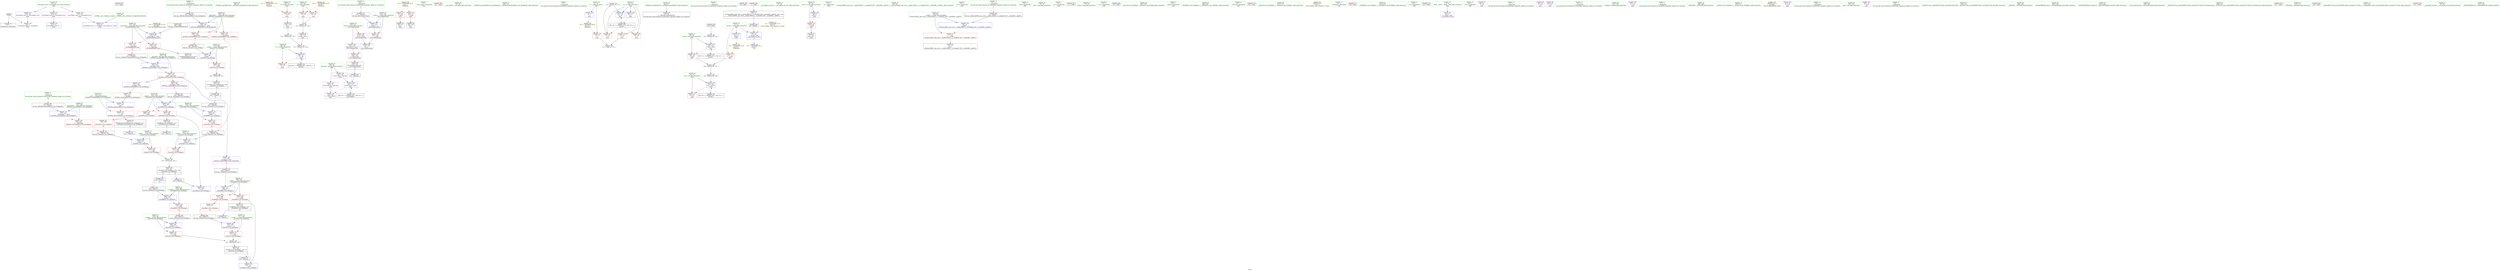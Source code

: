 digraph "SVFG" {
	label="SVFG";

	Node0x5612186f88a0 [shape=record,color=grey,label="{NodeID: 0\nNullPtr}"];
	Node0x5612186f88a0 -> Node0x5612187053c0[style=solid];
	Node0x5612186f88a0 -> Node0x56121870a420[style=solid];
	Node0x56121872d2c0 [shape=record,color=black,label="{NodeID: 360\n151 = PHI()\n}"];
	Node0x561218702c80 [shape=record,color=purple,label="{NodeID: 111\n264\<--256\n_M_flags2\<--this1\n_ZNSt8ios_base4setfESt13_Ios_FmtflagsS0_\n|{<s0>21}}"];
	Node0x561218702c80:s0 -> Node0x56121870c630[style=solid,color=red];
	Node0x561218701550 [shape=record,color=green,label="{NodeID: 28\n39\<--40\n_ZNSt8ios_base4InitC1Ev\<--_ZNSt8ios_base4InitC1Ev_field_insensitive\n}"];
	Node0x56121870c630 [shape=record,color=black,label="{NodeID: 388\n280 = PHI(264, )\n0th arg _ZStaNRSt13_Ios_FmtflagsS_ }"];
	Node0x56121870c630 -> Node0x56121870b220[style=solid];
	Node0x56121871e6c0 [shape=record,color=yellow,style=double,label="{NodeID: 305\n17V_1 = ENCHI(MR_17V_0)\npts\{87 \}\nFun[main]}"];
	Node0x56121871e6c0 -> Node0x561218708960[style=dashed];
	Node0x561218709590 [shape=record,color=red,label="{NodeID: 139\n288\<--282\n\<--__a.addr\n_ZStaNRSt13_Ios_FmtflagsS_\n}"];
	Node0x561218709590 -> Node0x561218709800[style=solid];
	Node0x561218703fc0 [shape=record,color=green,label="{NodeID: 56\n207\<--208\n__base.addr\<--__base.addr_field_insensitive\n_ZSt5fixedRSt8ios_base\n}"];
	Node0x561218703fc0 -> Node0x561218708d70[style=solid];
	Node0x561218703fc0 -> Node0x561218708e40[style=solid];
	Node0x561218703fc0 -> Node0x56121870ac70[style=solid];
	Node0x56121870ad40 [shape=record,color=blue,label="{NodeID: 167\n222\<--219\n__n.addr\<--__n\n_ZSt12setprecisioni\n}"];
	Node0x56121870ad40 -> Node0x561218708f10[style=dashed];
	Node0x561218705830 [shape=record,color=black,label="{NodeID: 84\n106\<--103\ncall1\<--\nmain\n}"];
	Node0x5612186ff2b0 [shape=record,color=green,label="{NodeID: 1\n7\<--1\n__dso_handle\<--dummyObj\nGlob }"];
	Node0x56121872d390 [shape=record,color=black,label="{NodeID: 361\n152 = PHI()\n}"];
	Node0x561218702d50 [shape=record,color=purple,label="{NodeID: 112\n273\<--256\n_M_flags5\<--this1\n_ZNSt8ios_base4setfESt13_Ios_FmtflagsS0_\n|{<s0>23}}"];
	Node0x561218702d50:s0 -> Node0x56121872e810[style=solid,color=red];
	Node0x561218701650 [shape=record,color=green,label="{NodeID: 29\n45\<--46\n__cxa_atexit\<--__cxa_atexit_field_insensitive\n}"];
	Node0x56121870c770 [shape=record,color=black,label="{NodeID: 389\n281 = PHI(261, )\n1st arg _ZStaNRSt13_Ios_FmtflagsS_ }"];
	Node0x56121870c770 -> Node0x56121870b2f0[style=solid];
	Node0x561218709660 [shape=record,color=red,label="{NodeID: 140\n292\<--282\n\<--__a.addr\n_ZStaNRSt13_Ios_FmtflagsS_\n}"];
	Node0x561218709660 -> Node0x561218705de0[style=solid];
	Node0x561218709660 -> Node0x56121870b3c0[style=solid];
	Node0x561218704090 [shape=record,color=green,label="{NodeID: 57\n214\<--215\n_ZNSt8ios_base4setfESt13_Ios_FmtflagsS0_\<--_ZNSt8ios_base4setfESt13_Ios_FmtflagsS0__field_insensitive\n}"];
	Node0x56121870ae10 [shape=record,color=blue,label="{NodeID: 168\n225\<--226\n_M_n\<--\n_ZSt12setprecisioni\n}"];
	Node0x56121870ae10 -> Node0x561218708fe0[style=dashed];
	Node0x561218705900 [shape=record,color=black,label="{NodeID: 85\n120\<--119\nconv\<--\nmain\n}"];
	Node0x561218705900 -> Node0x561218707220[style=solid];
	Node0x5612186ff5f0 [shape=record,color=green,label="{NodeID: 2\n9\<--1\n\<--dummyObj\nCan only get source location for instruction, argument, global var or function.}"];
	Node0x56121872d4c0 [shape=record,color=black,label="{NodeID: 362\n157 = PHI(218, )\n}"];
	Node0x56121872d4c0 -> Node0x56121870aad0[style=solid];
	Node0x561218711a40 [shape=record,color=grey,label="{NodeID: 279\n179 = Binary(178, 111, )\n}"];
	Node0x561218711a40 -> Node0x56121870aba0[style=solid];
	Node0x561218702e20 [shape=record,color=red,label="{NodeID: 113\n114\<--8\n\<--t\nmain\n}"];
	Node0x561218702e20 -> Node0x561218707ca0[style=solid];
	Node0x561218701750 [shape=record,color=green,label="{NodeID: 30\n44\<--50\n_ZNSt8ios_base4InitD1Ev\<--_ZNSt8ios_base4InitD1Ev_field_insensitive\n}"];
	Node0x561218701750 -> Node0x5612187054c0[style=solid];
	Node0x56121870c8b0 [shape=record,color=black,label="{NodeID: 390\n206 = PHI()\n0th arg _ZSt5fixedRSt8ios_base }"];
	Node0x56121870c8b0 -> Node0x56121870ac70[style=solid];
	Node0x561218709730 [shape=record,color=red,label="{NodeID: 141\n290\<--284\n\<--__b.addr\n_ZStaNRSt13_Ios_FmtflagsS_\n|{<s0>24}}"];
	Node0x561218709730:s0 -> Node0x56121872eca0[style=solid,color=red];
	Node0x561218704190 [shape=record,color=green,label="{NodeID: 58\n220\<--221\nretval\<--retval_field_insensitive\n_ZSt12setprecisioni\n}"];
	Node0x561218704190 -> Node0x561218702a10[style=solid];
	Node0x561218704190 -> Node0x561218702ae0[style=solid];
	Node0x56121870aee0 [shape=record,color=blue,label="{NodeID: 169\n245\<--242\nthis.addr\<--this\n_ZNSt8ios_base4setfESt13_Ios_FmtflagsS0_\n}"];
	Node0x56121870aee0 -> Node0x5612187090b0[style=dashed];
	Node0x5612187059d0 [shape=record,color=black,label="{NodeID: 86\n126\<--125\nconv6\<--mul5\nmain\n}"];
	Node0x5612187059d0 -> Node0x561218711d40[style=solid];
	Node0x5612186ff6b0 [shape=record,color=green,label="{NodeID: 3\n12\<--1\n\<--dummyObj\nCan only get source location for instruction, argument, global var or function.}"];
	Node0x56121872d650 [shape=record,color=black,label="{NodeID: 363\n42 = PHI()\n}"];
	Node0x561218711bc0 [shape=record,color=grey,label="{NodeID: 280\n332 = Binary(330, 331, )\n}"];
	Node0x561218711bc0 -> Node0x561218706050[style=solid];
	Node0x561218702ef0 [shape=record,color=red,label="{NodeID: 114\n137\<--11\n\<--_ZL2pi\nmain\n}"];
	Node0x561218702ef0 -> Node0x561218707520[style=solid];
	Node0x561218701850 [shape=record,color=green,label="{NodeID: 31\n57\<--58\n__cxx_global_var_init.1\<--__cxx_global_var_init.1_field_insensitive\n}"];
	Node0x56121870c980 [shape=record,color=black,label="{NodeID: 391\n242 = PHI(210, )\n0th arg _ZNSt8ios_base4setfESt13_Ios_FmtflagsS0_ }"];
	Node0x56121870c980 -> Node0x56121870aee0[style=solid];
	Node0x561218709800 [shape=record,color=red,label="{NodeID: 142\n289\<--288\n\<--\n_ZStaNRSt13_Ios_FmtflagsS_\n|{<s0>24}}"];
	Node0x561218709800:s0 -> Node0x56121872ea90[style=solid,color=red];
	Node0x561218704260 [shape=record,color=green,label="{NodeID: 59\n222\<--223\n__n.addr\<--__n.addr_field_insensitive\n_ZSt12setprecisioni\n}"];
	Node0x561218704260 -> Node0x561218708f10[style=solid];
	Node0x561218704260 -> Node0x56121870ad40[style=solid];
	Node0x56121870afb0 [shape=record,color=blue,label="{NodeID: 170\n247\<--243\n__fmtfl.addr\<--__fmtfl\n_ZNSt8ios_base4setfESt13_Ios_FmtflagsS0_\n}"];
	Node0x56121870afb0 -> Node0x561218709180[style=dashed];
	Node0x561218705aa0 [shape=record,color=black,label="{NodeID: 87\n79\<--182\nmain_ret\<--\nmain\n}"];
	Node0x5612186ff770 [shape=record,color=green,label="{NodeID: 4\n14\<--1\n.str\<--dummyObj\nGlob }"];
	Node0x56121872d720 [shape=record,color=black,label="{NodeID: 364\n60 = PHI(66, )\n}"];
	Node0x56121872d720 -> Node0x56121870a520[style=solid];
	Node0x561218711d40 [shape=record,color=grey,label="{NodeID: 281\n127 = Binary(121, 126, )\n}"];
	Node0x561218711d40 -> Node0x56121870a860[style=solid];
	Node0x561218708210 [shape=record,color=red,label="{NodeID: 115\n97\<--18\n\<--stdin\nmain\n}"];
	Node0x561218708210 -> Node0x561218705760[style=solid];
	Node0x561218701950 [shape=record,color=green,label="{NodeID: 32\n62\<--63\n_ZSt4acosIiEN9__gnu_cxx11__enable_ifIXsr12__is_integerIT_EE7__valueEdE6__typeES2_\<--_ZSt4acosIiEN9__gnu_cxx11__enable_ifIXsr12__is_integerIT_EE7__valueEdE6__typeES2__field_insensitive\n}"];
	Node0x56121870caf0 [shape=record,color=black,label="{NodeID: 392\n243 = PHI(212, )\n1st arg _ZNSt8ios_base4setfESt13_Ios_FmtflagsS0_ }"];
	Node0x56121870caf0 -> Node0x56121870afb0[style=solid];
	Node0x5612187098d0 [shape=record,color=red,label="{NodeID: 143\n300\<--297\n\<--__a.addr\n_ZStcoSt13_Ios_Fmtflags\n}"];
	Node0x5612187098d0 -> Node0x561218707b20[style=solid];
	Node0x561218704330 [shape=record,color=green,label="{NodeID: 60\n245\<--246\nthis.addr\<--this.addr_field_insensitive\n_ZNSt8ios_base4setfESt13_Ios_FmtflagsS0_\n}"];
	Node0x561218704330 -> Node0x5612187090b0[style=solid];
	Node0x561218704330 -> Node0x56121870aee0[style=solid];
	Node0x56121870b080 [shape=record,color=blue,label="{NodeID: 171\n249\<--244\n__mask.addr\<--__mask\n_ZNSt8ios_base4setfESt13_Ios_FmtflagsS0_\n}"];
	Node0x56121870b080 -> Node0x561218709250[style=dashed];
	Node0x56121870b080 -> Node0x561218709320[style=dashed];
	Node0x561218705b70 [shape=record,color=black,label="{NodeID: 88\n205\<--216\n_ZSt5fixedRSt8ios_base_ret\<--\n_ZSt5fixedRSt8ios_base\n}"];
	Node0x5612186fffe0 [shape=record,color=green,label="{NodeID: 5\n16\<--1\n.str.2\<--dummyObj\nGlob }"];
	Node0x56121872d850 [shape=record,color=black,label="{NodeID: 365\n73 = PHI()\n}"];
	Node0x56121872d850 -> Node0x561218705690[style=solid];
	Node0x561218707220 [shape=record,color=grey,label="{NodeID: 282\n121 = Binary(122, 120, )\n}"];
	Node0x561218707220 -> Node0x561218711d40[style=solid];
	Node0x5612187082e0 [shape=record,color=red,label="{NodeID: 116\n103\<--23\n\<--stdout\nmain\n}"];
	Node0x5612187082e0 -> Node0x561218705830[style=solid];
	Node0x561218701a50 [shape=record,color=green,label="{NodeID: 33\n68\<--69\n__x.addr\<--__x.addr_field_insensitive\n_ZSt4acosIiEN9__gnu_cxx11__enable_ifIXsr12__is_integerIT_EE7__valueEdE6__typeES2_\n}"];
	Node0x561218701a50 -> Node0x5612187083b0[style=solid];
	Node0x561218701a50 -> Node0x56121870a5f0[style=solid];
	Node0x56121870cc30 [shape=record,color=black,label="{NodeID: 393\n244 = PHI(213, )\n2nd arg _ZNSt8ios_base4setfESt13_Ios_FmtflagsS0_ }"];
	Node0x56121870cc30 -> Node0x56121870b080[style=solid];
	Node0x5612187099a0 [shape=record,color=red,label="{NodeID: 144\n312\<--306\n\<--__a.addr\n_ZStoRRSt13_Ios_FmtflagsS_\n}"];
	Node0x5612187099a0 -> Node0x561218709c10[style=solid];
	Node0x561218704400 [shape=record,color=green,label="{NodeID: 61\n247\<--248\n__fmtfl.addr\<--__fmtfl.addr_field_insensitive\n_ZNSt8ios_base4setfESt13_Ios_FmtflagsS0_\n}"];
	Node0x561218704400 -> Node0x561218709180[style=solid];
	Node0x561218704400 -> Node0x56121870afb0[style=solid];
	Node0x56121870b150 [shape=record,color=blue,label="{NodeID: 172\n251\<--258\n__old\<--\n_ZNSt8ios_base4setfESt13_Ios_FmtflagsS0_\n}"];
	Node0x56121870b150 -> Node0x5612187093f0[style=dashed];
	Node0x561218705c40 [shape=record,color=black,label="{NodeID: 89\n218\<--229\n_ZSt12setprecisioni_ret\<--\n_ZSt12setprecisioni\n|{<s0>15}}"];
	Node0x561218705c40:s0 -> Node0x56121872d4c0[style=solid,color=blue];
	Node0x561218700070 [shape=record,color=green,label="{NodeID: 6\n18\<--1\nstdin\<--dummyObj\nGlob }"];
	Node0x56121872d920 [shape=record,color=black,label="{NodeID: 366\n261 = PHI(295, )\n|{<s0>21}}"];
	Node0x56121872d920:s0 -> Node0x56121870c770[style=solid,color=red];
	Node0x5612187073a0 [shape=record,color=grey,label="{NodeID: 283\n345 = Binary(343, 344, )\n}"];
	Node0x5612187073a0 -> Node0x561218706120[style=solid];
	Node0x5612187083b0 [shape=record,color=red,label="{NodeID: 117\n71\<--68\n\<--__x.addr\n_ZSt4acosIiEN9__gnu_cxx11__enable_ifIXsr12__is_integerIT_EE7__valueEdE6__typeES2_\n}"];
	Node0x5612187083b0 -> Node0x5612187055c0[style=solid];
	Node0x561218701b20 [shape=record,color=green,label="{NodeID: 34\n74\<--75\nacos\<--acos_field_insensitive\n}"];
	Node0x561218709a70 [shape=record,color=red,label="{NodeID: 145\n318\<--306\n\<--__a.addr\n_ZStoRRSt13_Ios_FmtflagsS_\n}"];
	Node0x561218709a70 -> Node0x561218705f80[style=solid];
	Node0x561218709a70 -> Node0x56121870b700[style=solid];
	Node0x5612187044d0 [shape=record,color=green,label="{NodeID: 62\n249\<--250\n__mask.addr\<--__mask.addr_field_insensitive\n_ZNSt8ios_base4setfESt13_Ios_FmtflagsS0_\n}"];
	Node0x5612187044d0 -> Node0x561218709250[style=solid];
	Node0x5612187044d0 -> Node0x561218709320[style=solid];
	Node0x5612187044d0 -> Node0x56121870b080[style=solid];
	Node0x56121870b220 [shape=record,color=blue,label="{NodeID: 173\n282\<--280\n__a.addr\<--__a\n_ZStaNRSt13_Ios_FmtflagsS_\n}"];
	Node0x56121870b220 -> Node0x561218709590[style=dashed];
	Node0x56121870b220 -> Node0x561218709660[style=dashed];
	Node0x561218705d10 [shape=record,color=black,label="{NodeID: 90\n241\<--277\n_ZNSt8ios_base4setfESt13_Ios_FmtflagsS0__ret\<--\n_ZNSt8ios_base4setfESt13_Ios_FmtflagsS0_\n|{<s0>19}}"];
	Node0x561218705d10:s0 -> Node0x56121872dfd0[style=solid,color=blue];
	Node0x561218700100 [shape=record,color=green,label="{NodeID: 7\n19\<--1\n.str.3\<--dummyObj\nGlob }"];
	Node0x56121872da90 [shape=record,color=black,label="{NodeID: 367\n117 = PHI()\n}"];
	Node0x561218707520 [shape=record,color=grey,label="{NodeID: 284\n138 = Binary(136, 137, )\n}"];
	Node0x561218707520 -> Node0x5612187076a0[style=solid];
	Node0x561218708480 [shape=record,color=red,label="{NodeID: 118\n182\<--80\n\<--retval\nmain\n}"];
	Node0x561218708480 -> Node0x561218705aa0[style=solid];
	Node0x561218701c20 [shape=record,color=green,label="{NodeID: 35\n77\<--78\nmain\<--main_field_insensitive\n}"];
	Node0x561218709b40 [shape=record,color=red,label="{NodeID: 146\n314\<--308\n\<--__b.addr\n_ZStoRRSt13_Ios_FmtflagsS_\n|{<s0>25}}"];
	Node0x561218709b40:s0 -> Node0x56121870c190[style=solid,color=red];
	Node0x5612187045a0 [shape=record,color=green,label="{NodeID: 63\n251\<--252\n__old\<--__old_field_insensitive\n_ZNSt8ios_base4setfESt13_Ios_FmtflagsS0_\n}"];
	Node0x5612187045a0 -> Node0x5612187093f0[style=solid];
	Node0x5612187045a0 -> Node0x56121870b150[style=solid];
	Node0x56121870b2f0 [shape=record,color=blue,label="{NodeID: 174\n284\<--281\n__b.addr\<--__b\n_ZStaNRSt13_Ios_FmtflagsS_\n}"];
	Node0x56121870b2f0 -> Node0x561218709730[style=dashed];
	Node0x561218705de0 [shape=record,color=black,label="{NodeID: 91\n279\<--292\n_ZStaNRSt13_Ios_FmtflagsS__ret\<--\n_ZStaNRSt13_Ios_FmtflagsS_\n|{<s0>21}}"];
	Node0x561218705de0:s0 -> Node0x56121872e140[style=solid,color=blue];
	Node0x561218700190 [shape=record,color=green,label="{NodeID: 8\n21\<--1\n.str.4\<--dummyObj\nGlob }"];
	Node0x56121872db60 [shape=record,color=black,label="{NodeID: 368\n118 = PHI()\n}"];
	Node0x5612187076a0 [shape=record,color=grey,label="{NodeID: 285\n139 = Binary(138, 140, )\n}"];
	Node0x5612187076a0 -> Node0x56121870aa00[style=solid];
	Node0x561218708550 [shape=record,color=red,label="{NodeID: 119\n113\<--82\n\<--cs\nmain\n}"];
	Node0x561218708550 -> Node0x561218707ca0[style=solid];
	Node0x561218701d20 [shape=record,color=green,label="{NodeID: 36\n80\<--81\nretval\<--retval_field_insensitive\nmain\n}"];
	Node0x561218701d20 -> Node0x561218708480[style=solid];
	Node0x561218701d20 -> Node0x56121870a6c0[style=solid];
	Node0x56121871f630 [shape=record,color=yellow,style=double,label="{NodeID: 313\n2V_1 = ENCHI(MR_2V_0)\npts\{13 \}\nFun[_GLOBAL__sub_I_thermal_1_0.cpp]|{<s0>27}}"];
	Node0x56121871f630:s0 -> Node0x56121870a520[style=dashed,color=red];
	Node0x561218709c10 [shape=record,color=red,label="{NodeID: 147\n313\<--312\n\<--\n_ZStoRRSt13_Ios_FmtflagsS_\n|{<s0>25}}"];
	Node0x561218709c10:s0 -> Node0x56121872ee20[style=solid,color=red];
	Node0x561218704670 [shape=record,color=green,label="{NodeID: 64\n262\<--263\n_ZStcoSt13_Ios_Fmtflags\<--_ZStcoSt13_Ios_Fmtflags_field_insensitive\n}"];
	Node0x56121870b3c0 [shape=record,color=blue,label="{NodeID: 175\n292\<--291\n\<--call\n_ZStaNRSt13_Ios_FmtflagsS_\n}"];
	Node0x561218705eb0 [shape=record,color=black,label="{NodeID: 92\n295\<--301\n_ZStcoSt13_Ios_Fmtflags_ret\<--neg\n_ZStcoSt13_Ios_Fmtflags\n|{<s0>20}}"];
	Node0x561218705eb0:s0 -> Node0x56121872d920[style=solid,color=blue];
	Node0x561218700250 [shape=record,color=green,label="{NodeID: 9\n23\<--1\nstdout\<--dummyObj\nGlob }"];
	Node0x56121872dc30 [shape=record,color=black,label="{NodeID: 369\n130 = PHI()\n}"];
	Node0x56121872dc30 -> Node0x561218707820[style=solid];
	Node0x561218707820 [shape=record,color=grey,label="{NodeID: 286\n133 = Binary(130, 134, )\n}"];
	Node0x561218707820 -> Node0x56121870a930[style=solid];
	Node0x561218708620 [shape=record,color=red,label="{NodeID: 120\n146\<--82\n\<--cs\nmain\n}"];
	Node0x561218701df0 [shape=record,color=green,label="{NodeID: 37\n82\<--83\ncs\<--cs_field_insensitive\nmain\n}"];
	Node0x561218701df0 -> Node0x561218708550[style=solid];
	Node0x561218701df0 -> Node0x561218708620[style=solid];
	Node0x561218701df0 -> Node0x5612187086f0[style=solid];
	Node0x561218701df0 -> Node0x56121870a790[style=solid];
	Node0x561218701df0 -> Node0x56121870aba0[style=solid];
	Node0x561218709ce0 [shape=record,color=red,label="{NodeID: 148\n330\<--324\n\<--__a.addr\n_ZStanSt13_Ios_FmtflagsS_\n}"];
	Node0x561218709ce0 -> Node0x561218711bc0[style=solid];
	Node0x561218704770 [shape=record,color=green,label="{NodeID: 65\n266\<--267\n_ZStaNRSt13_Ios_FmtflagsS_\<--_ZStaNRSt13_Ios_FmtflagsS__field_insensitive\n}"];
	Node0x56121870b490 [shape=record,color=blue,label="{NodeID: 176\n297\<--296\n__a.addr\<--__a\n_ZStcoSt13_Ios_Fmtflags\n}"];
	Node0x56121870b490 -> Node0x5612187098d0[style=dashed];
	Node0x561218705f80 [shape=record,color=black,label="{NodeID: 93\n303\<--318\n_ZStoRRSt13_Ios_FmtflagsS__ret\<--\n_ZStoRRSt13_Ios_FmtflagsS_\n|{<s0>23}}"];
	Node0x561218705f80:s0 -> Node0x56121872e450[style=solid,color=blue];
	Node0x561218700350 [shape=record,color=green,label="{NodeID: 10\n24\<--1\n_ZSt3cin\<--dummyObj\nGlob }"];
	Node0x56121872dd00 [shape=record,color=black,label="{NodeID: 370\n165 = PHI()\n}"];
	Node0x5612187079a0 [shape=record,color=grey,label="{NodeID: 287\n125 = Binary(123, 124, )\n}"];
	Node0x5612187079a0 -> Node0x5612187059d0[style=solid];
	Node0x5612187086f0 [shape=record,color=red,label="{NodeID: 121\n178\<--82\n\<--cs\nmain\n}"];
	Node0x5612187086f0 -> Node0x561218711a40[style=solid];
	Node0x561218701ec0 [shape=record,color=green,label="{NodeID: 38\n84\<--85\nv\<--v_field_insensitive\nmain\n}"];
	Node0x561218701ec0 -> Node0x5612187087c0[style=solid];
	Node0x561218701ec0 -> Node0x561218708890[style=solid];
	Node0x561218709db0 [shape=record,color=red,label="{NodeID: 149\n331\<--326\n\<--__b.addr\n_ZStanSt13_Ios_FmtflagsS_\n}"];
	Node0x561218709db0 -> Node0x561218711bc0[style=solid];
	Node0x561218704870 [shape=record,color=green,label="{NodeID: 66\n271\<--272\n_ZStanSt13_Ios_FmtflagsS_\<--_ZStanSt13_Ios_FmtflagsS__field_insensitive\n}"];
	Node0x561218721cc0 [shape=record,color=yellow,style=double,label="{NodeID: 343\nRETMU(2V_2)\npts\{13 \}\nFun[_GLOBAL__sub_I_thermal_1_0.cpp]}"];
	Node0x56121870b560 [shape=record,color=blue,label="{NodeID: 177\n306\<--304\n__a.addr\<--__a\n_ZStoRRSt13_Ios_FmtflagsS_\n}"];
	Node0x56121870b560 -> Node0x5612187099a0[style=dashed];
	Node0x56121870b560 -> Node0x561218709a70[style=dashed];
	Node0x561218706050 [shape=record,color=black,label="{NodeID: 94\n321\<--332\n_ZStanSt13_Ios_FmtflagsS__ret\<--and\n_ZStanSt13_Ios_FmtflagsS_\n|{<s0>22|<s1>24}}"];
	Node0x561218706050:s0 -> Node0x56121872e280[style=solid,color=blue];
	Node0x561218706050:s1 -> Node0x56121872e560[style=solid,color=blue];
	Node0x561218700450 [shape=record,color=green,label="{NodeID: 11\n25\<--1\n_ZSt4cout\<--dummyObj\nGlob }"];
	Node0x56121872de00 [shape=record,color=black,label="{NodeID: 371\n169 = PHI()\n}"];
	Node0x561218707b20 [shape=record,color=grey,label="{NodeID: 288\n301 = Binary(300, 61, )\n}"];
	Node0x561218707b20 -> Node0x561218705eb0[style=solid];
	Node0x5612187087c0 [shape=record,color=red,label="{NodeID: 122\n123\<--84\n\<--v\nmain\n}"];
	Node0x5612187087c0 -> Node0x5612187079a0[style=solid];
	Node0x561218701f90 [shape=record,color=green,label="{NodeID: 39\n86\<--87\nd\<--d_field_insensitive\nmain\n}"];
	Node0x561218701f90 -> Node0x561218708960[style=solid];
	Node0x561218709e80 [shape=record,color=red,label="{NodeID: 150\n343\<--337\n\<--__a.addr\n_ZStorSt13_Ios_FmtflagsS_\n}"];
	Node0x561218709e80 -> Node0x5612187073a0[style=solid];
	Node0x561218704970 [shape=record,color=green,label="{NodeID: 67\n275\<--276\n_ZStoRRSt13_Ios_FmtflagsS_\<--_ZStoRRSt13_Ios_FmtflagsS__field_insensitive\n}"];
	Node0x56121870b630 [shape=record,color=blue,label="{NodeID: 178\n308\<--305\n__b.addr\<--__b\n_ZStoRRSt13_Ios_FmtflagsS_\n}"];
	Node0x56121870b630 -> Node0x561218709b40[style=dashed];
	Node0x561218706120 [shape=record,color=black,label="{NodeID: 95\n334\<--345\n_ZStorSt13_Ios_FmtflagsS__ret\<--or\n_ZStorSt13_Ios_FmtflagsS_\n|{<s0>25}}"];
	Node0x561218706120:s0 -> Node0x56121872e6d0[style=solid,color=blue];
	Node0x561218700550 [shape=record,color=green,label="{NodeID: 12\n26\<--1\n.str.5\<--dummyObj\nGlob }"];
	Node0x56121872df00 [shape=record,color=black,label="{NodeID: 372\n172 = PHI()\n}"];
	Node0x561218707ca0 [shape=record,color=grey,label="{NodeID: 289\n115 = cmp(113, 114, )\n}"];
	Node0x561218708890 [shape=record,color=red,label="{NodeID: 123\n124\<--84\n\<--v\nmain\n}"];
	Node0x561218708890 -> Node0x5612187079a0[style=solid];
	Node0x561218702060 [shape=record,color=green,label="{NodeID: 40\n88\<--89\nc2\<--c2_field_insensitive\nmain\n}"];
	Node0x561218702060 -> Node0x561218708a30[style=solid];
	Node0x561218702060 -> Node0x56121870a860[style=solid];
	Node0x561218709f50 [shape=record,color=red,label="{NodeID: 151\n344\<--339\n\<--__b.addr\n_ZStorSt13_Ios_FmtflagsS_\n}"];
	Node0x561218709f50 -> Node0x5612187073a0[style=solid];
	Node0x561218704a70 [shape=record,color=green,label="{NodeID: 68\n282\<--283\n__a.addr\<--__a.addr_field_insensitive\n_ZStaNRSt13_Ios_FmtflagsS_\n}"];
	Node0x561218704a70 -> Node0x561218709590[style=solid];
	Node0x561218704a70 -> Node0x561218709660[style=solid];
	Node0x561218704a70 -> Node0x56121870b220[style=solid];
	Node0x56121870b700 [shape=record,color=blue,label="{NodeID: 179\n318\<--315\n\<--call\n_ZStoRRSt13_Ios_FmtflagsS_\n}"];
	Node0x561218702fb0 [shape=record,color=purple,label="{NodeID: 96\n41\<--4\n\<--_ZStL8__ioinit\n__cxx_global_var_init\n}"];
	Node0x561218700650 [shape=record,color=green,label="{NodeID: 13\n28\<--1\n.str.6\<--dummyObj\nGlob }"];
	Node0x56121872dfd0 [shape=record,color=black,label="{NodeID: 373\n211 = PHI(241, )\n}"];
	Node0x56121871ba60 [shape=record,color=black,label="{NodeID: 290\nMR_13V_3 = PHI(MR_13V_4, MR_13V_2, )\npts\{83 \}\n}"];
	Node0x56121871ba60 -> Node0x561218708550[style=dashed];
	Node0x56121871ba60 -> Node0x561218708620[style=dashed];
	Node0x56121871ba60 -> Node0x5612187086f0[style=dashed];
	Node0x56121871ba60 -> Node0x56121870aba0[style=dashed];
	Node0x561218708960 [shape=record,color=red,label="{NodeID: 124\n119\<--86\n\<--d\nmain\n}"];
	Node0x561218708960 -> Node0x561218705900[style=solid];
	Node0x561218702130 [shape=record,color=green,label="{NodeID: 41\n90\<--91\ntheta\<--theta_field_insensitive\nmain\n}"];
	Node0x561218702130 -> Node0x561218708b00[style=solid];
	Node0x561218702130 -> Node0x56121870a930[style=solid];
	Node0x56121870a020 [shape=record,color=blue,label="{NodeID: 152\n8\<--9\nt\<--\nGlob }"];
	Node0x56121870a020 -> Node0x56121871e260[style=dashed];
	Node0x561218704b40 [shape=record,color=green,label="{NodeID: 69\n284\<--285\n__b.addr\<--__b.addr_field_insensitive\n_ZStaNRSt13_Ios_FmtflagsS_\n}"];
	Node0x561218704b40 -> Node0x561218709730[style=solid];
	Node0x561218704b40 -> Node0x56121870b2f0[style=solid];
	Node0x56121870b7d0 [shape=record,color=blue,label="{NodeID: 180\n324\<--322\n__a.addr\<--__a\n_ZStanSt13_Ios_FmtflagsS_\n}"];
	Node0x56121870b7d0 -> Node0x561218709ce0[style=dashed];
	Node0x561218703080 [shape=record,color=purple,label="{NodeID: 97\n98\<--14\n\<--.str\nmain\n}"];
	Node0x561218700750 [shape=record,color=green,label="{NodeID: 14\n31\<--1\n\<--dummyObj\nCan only get source location for instruction, argument, global var or function.}"];
	Node0x56121872e140 [shape=record,color=black,label="{NodeID: 374\n265 = PHI(279, )\n}"];
	Node0x56121871bf60 [shape=record,color=black,label="{NodeID: 291\nMR_19V_2 = PHI(MR_19V_3, MR_19V_1, )\npts\{89 \}\n}"];
	Node0x56121871bf60 -> Node0x56121870a860[style=dashed];
	Node0x561218708a30 [shape=record,color=red,label="{NodeID: 125\n129\<--88\n\<--c2\nmain\n}"];
	Node0x561218702200 [shape=record,color=green,label="{NodeID: 42\n92\<--93\nans\<--ans_field_insensitive\nmain\n}"];
	Node0x561218702200 -> Node0x561218708bd0[style=solid];
	Node0x561218702200 -> Node0x56121870aa00[style=solid];
	Node0x56121870a120 [shape=record,color=blue,label="{NodeID: 153\n11\<--12\n_ZL2pi\<--\nGlob }"];
	Node0x56121870a120 -> Node0x56121871e340[style=dashed];
	Node0x561218704c10 [shape=record,color=green,label="{NodeID: 70\n297\<--298\n__a.addr\<--__a.addr_field_insensitive\n_ZStcoSt13_Ios_Fmtflags\n}"];
	Node0x561218704c10 -> Node0x5612187098d0[style=solid];
	Node0x561218704c10 -> Node0x56121870b490[style=solid];
	Node0x56121870b8a0 [shape=record,color=blue,label="{NodeID: 181\n326\<--323\n__b.addr\<--__b\n_ZStanSt13_Ios_FmtflagsS_\n}"];
	Node0x56121870b8a0 -> Node0x561218709db0[style=dashed];
	Node0x561218703150 [shape=record,color=purple,label="{NodeID: 98\n99\<--16\n\<--.str.2\nmain\n}"];
	Node0x561218700850 [shape=record,color=green,label="{NodeID: 15\n61\<--1\n\<--dummyObj\nCan only get source location for instruction, argument, global var or function.|{<s0>3}}"];
	Node0x561218700850:s0 -> Node0x56121870c3b0[style=solid,color=red];
	Node0x56121872e280 [shape=record,color=black,label="{NodeID: 375\n270 = PHI(321, )\n|{<s0>23}}"];
	Node0x56121872e280:s0 -> Node0x56121872e950[style=solid,color=red];
	Node0x56121871c460 [shape=record,color=black,label="{NodeID: 292\nMR_21V_2 = PHI(MR_21V_3, MR_21V_1, )\npts\{91 \}\n}"];
	Node0x56121871c460 -> Node0x56121870a930[style=dashed];
	Node0x561218708b00 [shape=record,color=red,label="{NodeID: 126\n136\<--90\n\<--theta\nmain\n}"];
	Node0x561218708b00 -> Node0x561218707520[style=solid];
	Node0x5612187022d0 [shape=record,color=green,label="{NodeID: 43\n94\<--95\nagg.tmp\<--agg.tmp_field_insensitive\nmain\n}"];
	Node0x5612187022d0 -> Node0x561218702870[style=solid];
	Node0x5612187022d0 -> Node0x561218702940[style=solid];
	Node0x56121871fd40 [shape=record,color=yellow,style=double,label="{NodeID: 320\n27V_1 = ENCHI(MR_27V_0)\npts\{208 \}\nFun[_ZSt5fixedRSt8ios_base]}"];
	Node0x56121871fd40 -> Node0x56121870ac70[style=dashed];
	Node0x56121870a220 [shape=record,color=blue,label="{NodeID: 154\n352\<--31\nllvm.global_ctors_0\<--\nGlob }"];
	Node0x561218704ce0 [shape=record,color=green,label="{NodeID: 71\n306\<--307\n__a.addr\<--__a.addr_field_insensitive\n_ZStoRRSt13_Ios_FmtflagsS_\n}"];
	Node0x561218704ce0 -> Node0x5612187099a0[style=solid];
	Node0x561218704ce0 -> Node0x561218709a70[style=solid];
	Node0x561218704ce0 -> Node0x56121870b560[style=solid];
	Node0x56121870b970 [shape=record,color=blue,label="{NodeID: 182\n337\<--335\n__a.addr\<--__a\n_ZStorSt13_Ios_FmtflagsS_\n}"];
	Node0x56121870b970 -> Node0x561218709e80[style=dashed];
	Node0x561218703220 [shape=record,color=purple,label="{NodeID: 99\n104\<--19\n\<--.str.3\nmain\n}"];
	Node0x561218700950 [shape=record,color=green,label="{NodeID: 16\n111\<--1\n\<--dummyObj\nCan only get source location for instruction, argument, global var or function.}"];
	Node0x56121872e450 [shape=record,color=black,label="{NodeID: 376\n274 = PHI(303, )\n}"];
	Node0x56121871c960 [shape=record,color=black,label="{NodeID: 293\nMR_23V_2 = PHI(MR_23V_3, MR_23V_1, )\npts\{93 \}\n}"];
	Node0x56121871c960 -> Node0x56121870aa00[style=dashed];
	Node0x561218708bd0 [shape=record,color=red,label="{NodeID: 127\n168\<--92\n\<--ans\nmain\n}"];
	Node0x5612187023a0 [shape=record,color=green,label="{NodeID: 44\n101\<--102\nfreopen\<--freopen_field_insensitive\n}"];
	Node0x56121870a320 [shape=record,color=blue,label="{NodeID: 155\n353\<--32\nllvm.global_ctors_1\<--_GLOBAL__sub_I_thermal_1_0.cpp\nGlob }"];
	Node0x561218704db0 [shape=record,color=green,label="{NodeID: 72\n308\<--309\n__b.addr\<--__b.addr_field_insensitive\n_ZStoRRSt13_Ios_FmtflagsS_\n}"];
	Node0x561218704db0 -> Node0x561218709b40[style=solid];
	Node0x561218704db0 -> Node0x56121870b630[style=solid];
	Node0x56121870ba40 [shape=record,color=blue,label="{NodeID: 183\n339\<--336\n__b.addr\<--__b\n_ZStorSt13_Ios_FmtflagsS_\n}"];
	Node0x56121870ba40 -> Node0x561218709f50[style=dashed];
	Node0x5612187032f0 [shape=record,color=purple,label="{NodeID: 100\n105\<--21\n\<--.str.4\nmain\n}"];
	Node0x561218700a50 [shape=record,color=green,label="{NodeID: 17\n122\<--1\n\<--dummyObj\nCan only get source location for instruction, argument, global var or function.}"];
	Node0x56121872e560 [shape=record,color=black,label="{NodeID: 377\n291 = PHI(321, )\n}"];
	Node0x56121872e560 -> Node0x56121870b3c0[style=solid];
	Node0x56121871ce60 [shape=record,color=black,label="{NodeID: 294\nMR_25V_2 = PHI(MR_25V_3, MR_25V_1, )\npts\{950000 \}\n}"];
	Node0x56121871ce60 -> Node0x56121870aad0[style=dashed];
	Node0x561218708ca0 [shape=record,color=red,label="{NodeID: 128\n164\<--163\n\<--coerce.dive16\nmain\n}"];
	Node0x5612187024a0 [shape=record,color=green,label="{NodeID: 45\n108\<--109\n_ZNSirsERi\<--_ZNSirsERi_field_insensitive\n}"];
	Node0x56121870a420 [shape=record,color=blue, style = dotted,label="{NodeID: 156\n354\<--3\nllvm.global_ctors_2\<--dummyVal\nGlob }"];
	Node0x561218704e80 [shape=record,color=green,label="{NodeID: 73\n316\<--317\n_ZStorSt13_Ios_FmtflagsS_\<--_ZStorSt13_Ios_FmtflagsS__field_insensitive\n}"];
	Node0x5612187223d0 [shape=record,color=yellow,style=double,label="{NodeID: 350\nRETMU(27V_2)\npts\{208 \}\nFun[_ZSt5fixedRSt8ios_base]}"];
	Node0x5612187033c0 [shape=record,color=purple,label="{NodeID: 101\n142\<--26\n\<--.str.5\nmain\n}"];
	Node0x561218700b50 [shape=record,color=green,label="{NodeID: 18\n134\<--1\n\<--dummyObj\nCan only get source location for instruction, argument, global var or function.}"];
	Node0x56121872e6d0 [shape=record,color=black,label="{NodeID: 378\n315 = PHI(334, )\n}"];
	Node0x56121872e6d0 -> Node0x56121870b700[style=solid];
	Node0x561218708d70 [shape=record,color=red,label="{NodeID: 129\n210\<--207\n\<--__base.addr\n_ZSt5fixedRSt8ios_base\n|{<s0>19}}"];
	Node0x561218708d70:s0 -> Node0x56121870c980[style=solid,color=red];
	Node0x5612187025a0 [shape=record,color=green,label="{NodeID: 46\n131\<--132\nasin\<--asin_field_insensitive\n}"];
	Node0x56121870a520 [shape=record,color=blue,label="{NodeID: 157\n11\<--60\n_ZL2pi\<--call\n__cxx_global_var_init.1\n|{<s0>27}}"];
	Node0x56121870a520:s0 -> Node0x5612187229f0[style=dashed,color=blue];
	Node0x561218704f80 [shape=record,color=green,label="{NodeID: 74\n324\<--325\n__a.addr\<--__a.addr_field_insensitive\n_ZStanSt13_Ios_FmtflagsS_\n}"];
	Node0x561218704f80 -> Node0x561218709ce0[style=solid];
	Node0x561218704f80 -> Node0x56121870b7d0[style=solid];
	Node0x561218703490 [shape=record,color=purple,label="{NodeID: 102\n150\<--28\n\<--.str.6\nmain\n}"];
	Node0x561218700c50 [shape=record,color=green,label="{NodeID: 19\n140\<--1\n\<--dummyObj\nCan only get source location for instruction, argument, global var or function.}"];
	Node0x56121872e810 [shape=record,color=black,label="{NodeID: 379\n304 = PHI(273, )\n0th arg _ZStoRRSt13_Ios_FmtflagsS_ }"];
	Node0x56121872e810 -> Node0x56121870b560[style=solid];
	Node0x561218708e40 [shape=record,color=red,label="{NodeID: 130\n216\<--207\n\<--__base.addr\n_ZSt5fixedRSt8ios_base\n}"];
	Node0x561218708e40 -> Node0x561218705b70[style=solid];
	Node0x5612187026a0 [shape=record,color=green,label="{NodeID: 47\n144\<--145\n_ZStlsISt11char_traitsIcEERSt13basic_ostreamIcT_ES5_PKc\<--_ZStlsISt11char_traitsIcEERSt13basic_ostreamIcT_ES5_PKc_field_insensitive\n}"];
	Node0x56121870a5f0 [shape=record,color=blue,label="{NodeID: 158\n68\<--67\n__x.addr\<--__x\n_ZSt4acosIiEN9__gnu_cxx11__enable_ifIXsr12__is_integerIT_EE7__valueEdE6__typeES2_\n}"];
	Node0x56121870a5f0 -> Node0x5612187083b0[style=dashed];
	Node0x561218705050 [shape=record,color=green,label="{NodeID: 75\n326\<--327\n__b.addr\<--__b.addr_field_insensitive\n_ZStanSt13_Ios_FmtflagsS_\n}"];
	Node0x561218705050 -> Node0x561218709db0[style=solid];
	Node0x561218705050 -> Node0x56121870b8a0[style=solid];
	Node0x561218703560 [shape=record,color=purple,label="{NodeID: 103\n352\<--30\nllvm.global_ctors_0\<--llvm.global_ctors\nGlob }"];
	Node0x561218703560 -> Node0x56121870a220[style=solid];
	Node0x561218700d50 [shape=record,color=green,label="{NodeID: 20\n158\<--1\n\<--dummyObj\nCan only get source location for instruction, argument, global var or function.|{<s0>15}}"];
	Node0x561218700d50:s0 -> Node0x56121870c4f0[style=solid,color=red];
	Node0x56121872e950 [shape=record,color=black,label="{NodeID: 380\n305 = PHI(270, )\n1st arg _ZStoRRSt13_Ios_FmtflagsS_ }"];
	Node0x56121872e950 -> Node0x56121870b630[style=solid];
	Node0x561218708f10 [shape=record,color=red,label="{NodeID: 131\n226\<--222\n\<--__n.addr\n_ZSt12setprecisioni\n}"];
	Node0x561218708f10 -> Node0x56121870ae10[style=solid];
	Node0x5612187037c0 [shape=record,color=green,label="{NodeID: 48\n148\<--149\n_ZNSolsEi\<--_ZNSolsEi_field_insensitive\n}"];
	Node0x56121870a6c0 [shape=record,color=blue,label="{NodeID: 159\n80\<--9\nretval\<--\nmain\n}"];
	Node0x56121870a6c0 -> Node0x561218708480[style=dashed];
	Node0x561218705120 [shape=record,color=green,label="{NodeID: 76\n337\<--338\n__a.addr\<--__a.addr_field_insensitive\n_ZStorSt13_Ios_FmtflagsS_\n}"];
	Node0x561218705120 -> Node0x561218709e80[style=solid];
	Node0x561218705120 -> Node0x56121870b970[style=solid];
	Node0x561218703660 [shape=record,color=purple,label="{NodeID: 104\n353\<--30\nllvm.global_ctors_1\<--llvm.global_ctors\nGlob }"];
	Node0x561218703660 -> Node0x56121870a320[style=solid];
	Node0x561218700e50 [shape=record,color=green,label="{NodeID: 21\n212\<--1\n\<--dummyObj\nCan only get source location for instruction, argument, global var or function.|{<s0>19}}"];
	Node0x561218700e50:s0 -> Node0x56121870caf0[style=solid,color=red];
	Node0x56121872ea90 [shape=record,color=black,label="{NodeID: 381\n322 = PHI(268, 289, )\n0th arg _ZStanSt13_Ios_FmtflagsS_ }"];
	Node0x56121872ea90 -> Node0x56121870b7d0[style=solid];
	Node0x561218708fe0 [shape=record,color=red,label="{NodeID: 132\n229\<--228\n\<--coerce.dive\n_ZSt12setprecisioni\n}"];
	Node0x561218708fe0 -> Node0x561218705c40[style=solid];
	Node0x5612187038c0 [shape=record,color=green,label="{NodeID: 49\n153\<--154\n_ZSt5fixedRSt8ios_base\<--_ZSt5fixedRSt8ios_base_field_insensitive\n}"];
	Node0x56121870a790 [shape=record,color=blue,label="{NodeID: 160\n82\<--111\ncs\<--\nmain\n}"];
	Node0x56121870a790 -> Node0x56121871ba60[style=dashed];
	Node0x5612187051f0 [shape=record,color=green,label="{NodeID: 77\n339\<--340\n__b.addr\<--__b.addr_field_insensitive\n_ZStorSt13_Ios_FmtflagsS_\n}"];
	Node0x5612187051f0 -> Node0x561218709f50[style=solid];
	Node0x5612187051f0 -> Node0x56121870ba40[style=solid];
	Node0x561218702770 [shape=record,color=purple,label="{NodeID: 105\n354\<--30\nllvm.global_ctors_2\<--llvm.global_ctors\nGlob }"];
	Node0x561218702770 -> Node0x56121870a420[style=solid];
	Node0x561218700f50 [shape=record,color=green,label="{NodeID: 22\n213\<--1\n\<--dummyObj\nCan only get source location for instruction, argument, global var or function.|{<s0>19}}"];
	Node0x561218700f50:s0 -> Node0x56121870cc30[style=solid,color=red];
	Node0x56121872eca0 [shape=record,color=black,label="{NodeID: 382\n323 = PHI(269, 290, )\n1st arg _ZStanSt13_Ios_FmtflagsS_ }"];
	Node0x56121872eca0 -> Node0x56121870b8a0[style=solid];
	Node0x56121871e150 [shape=record,color=yellow,style=double,label="{NodeID: 299\n6V_1 = ENCHI(MR_6V_0)\npts\{1 \}\nFun[main]}"];
	Node0x56121871e150 -> Node0x561218708210[style=dashed];
	Node0x56121871e150 -> Node0x5612187082e0[style=dashed];
	Node0x5612187090b0 [shape=record,color=red,label="{NodeID: 133\n256\<--245\nthis1\<--this.addr\n_ZNSt8ios_base4setfESt13_Ios_FmtflagsS0_\n}"];
	Node0x5612187090b0 -> Node0x561218702bb0[style=solid];
	Node0x5612187090b0 -> Node0x561218702c80[style=solid];
	Node0x5612187090b0 -> Node0x561218702d50[style=solid];
	Node0x5612187039c0 [shape=record,color=green,label="{NodeID: 50\n155\<--156\n_ZNSolsEPFRSt8ios_baseS0_E\<--_ZNSolsEPFRSt8ios_baseS0_E_field_insensitive\n}"];
	Node0x56121870a860 [shape=record,color=blue,label="{NodeID: 161\n88\<--127\nc2\<--div\nmain\n}"];
	Node0x56121870a860 -> Node0x561218708a30[style=dashed];
	Node0x56121870a860 -> Node0x56121871bf60[style=dashed];
	Node0x5612187052c0 [shape=record,color=green,label="{NodeID: 78\n32\<--347\n_GLOBAL__sub_I_thermal_1_0.cpp\<--_GLOBAL__sub_I_thermal_1_0.cpp_field_insensitive\n}"];
	Node0x5612187052c0 -> Node0x56121870a320[style=solid];
	Node0x561218702870 [shape=record,color=purple,label="{NodeID: 106\n161\<--94\ncoerce.dive\<--agg.tmp\nmain\n}"];
	Node0x561218702870 -> Node0x56121870aad0[style=solid];
	Node0x561218701050 [shape=record,color=green,label="{NodeID: 23\n4\<--6\n_ZStL8__ioinit\<--_ZStL8__ioinit_field_insensitive\nGlob }"];
	Node0x561218701050 -> Node0x561218702fb0[style=solid];
	Node0x56121872ee20 [shape=record,color=black,label="{NodeID: 383\n335 = PHI(313, )\n0th arg _ZStorSt13_Ios_FmtflagsS_ }"];
	Node0x56121872ee20 -> Node0x56121870b970[style=solid];
	Node0x56121871e260 [shape=record,color=yellow,style=double,label="{NodeID: 300\n8V_1 = ENCHI(MR_8V_0)\npts\{10 \}\nFun[main]}"];
	Node0x56121871e260 -> Node0x561218702e20[style=dashed];
	Node0x561218709180 [shape=record,color=red,label="{NodeID: 134\n268\<--247\n\<--__fmtfl.addr\n_ZNSt8ios_base4setfESt13_Ios_FmtflagsS0_\n|{<s0>22}}"];
	Node0x561218709180:s0 -> Node0x56121872ea90[style=solid,color=red];
	Node0x561218703ac0 [shape=record,color=green,label="{NodeID: 51\n159\<--160\n_ZSt12setprecisioni\<--_ZSt12setprecisioni_field_insensitive\n}"];
	Node0x56121870a930 [shape=record,color=blue,label="{NodeID: 162\n90\<--133\ntheta\<--div8\nmain\n}"];
	Node0x56121870a930 -> Node0x561218708b00[style=dashed];
	Node0x56121870a930 -> Node0x56121871c460[style=dashed];
	Node0x5612187053c0 [shape=record,color=black,label="{NodeID: 79\n2\<--3\ndummyVal\<--dummyVal\n}"];
	Node0x5612187229f0 [shape=record,color=yellow,style=double,label="{NodeID: 356\n2V_2 = CSCHI(MR_2V_1)\npts\{13 \}\nCS[]}"];
	Node0x561218702940 [shape=record,color=purple,label="{NodeID: 107\n163\<--94\ncoerce.dive16\<--agg.tmp\nmain\n}"];
	Node0x561218702940 -> Node0x561218708ca0[style=solid];
	Node0x561218701150 [shape=record,color=green,label="{NodeID: 24\n8\<--10\nt\<--t_field_insensitive\nGlob }"];
	Node0x561218701150 -> Node0x561218702e20[style=solid];
	Node0x561218701150 -> Node0x56121870a020[style=solid];
	Node0x56121870c190 [shape=record,color=black,label="{NodeID: 384\n336 = PHI(314, )\n1st arg _ZStorSt13_Ios_FmtflagsS_ }"];
	Node0x56121870c190 -> Node0x56121870ba40[style=solid];
	Node0x56121871e340 [shape=record,color=yellow,style=double,label="{NodeID: 301\n2V_1 = ENCHI(MR_2V_0)\npts\{13 \}\nFun[main]}"];
	Node0x56121871e340 -> Node0x561218702ef0[style=dashed];
	Node0x561218709250 [shape=record,color=red,label="{NodeID: 135\n260\<--249\n\<--__mask.addr\n_ZNSt8ios_base4setfESt13_Ios_FmtflagsS0_\n|{<s0>20}}"];
	Node0x561218709250:s0 -> Node0x56121870c2a0[style=solid,color=red];
	Node0x561218703bc0 [shape=record,color=green,label="{NodeID: 52\n166\<--167\n_ZStlsIcSt11char_traitsIcEERSt13basic_ostreamIT_T0_ES6_St13_Setprecision\<--_ZStlsIcSt11char_traitsIcEERSt13basic_ostreamIT_T0_ES6_St13_Setprecision_field_insensitive\n}"];
	Node0x56121870aa00 [shape=record,color=blue,label="{NodeID: 163\n92\<--139\nans\<--mul10\nmain\n}"];
	Node0x56121870aa00 -> Node0x561218708bd0[style=dashed];
	Node0x56121870aa00 -> Node0x56121871c960[style=dashed];
	Node0x5612187054c0 [shape=record,color=black,label="{NodeID: 80\n43\<--44\n\<--_ZNSt8ios_base4InitD1Ev\nCan only get source location for instruction, argument, global var or function.}"];
	Node0x5612183d4990 [shape=record,color=black,label="{NodeID: 357\n107 = PHI()\n}"];
	Node0x561218702a10 [shape=record,color=purple,label="{NodeID: 108\n225\<--220\n_M_n\<--retval\n_ZSt12setprecisioni\n}"];
	Node0x561218702a10 -> Node0x56121870ae10[style=solid];
	Node0x561218701250 [shape=record,color=green,label="{NodeID: 25\n11\<--13\n_ZL2pi\<--_ZL2pi_field_insensitive\nGlob }"];
	Node0x561218701250 -> Node0x561218702ef0[style=solid];
	Node0x561218701250 -> Node0x56121870a120[style=solid];
	Node0x561218701250 -> Node0x56121870a520[style=solid];
	Node0x56121870c2a0 [shape=record,color=black,label="{NodeID: 385\n296 = PHI(260, )\n0th arg _ZStcoSt13_Ios_Fmtflags }"];
	Node0x56121870c2a0 -> Node0x56121870b490[style=solid];
	Node0x561218709320 [shape=record,color=red,label="{NodeID: 136\n269\<--249\n\<--__mask.addr\n_ZNSt8ios_base4setfESt13_Ios_FmtflagsS0_\n|{<s0>22}}"];
	Node0x561218709320:s0 -> Node0x56121872eca0[style=solid,color=red];
	Node0x561218703cc0 [shape=record,color=green,label="{NodeID: 53\n170\<--171\n_ZNSolsEd\<--_ZNSolsEd_field_insensitive\n}"];
	Node0x56121870aad0 [shape=record,color=blue,label="{NodeID: 164\n161\<--157\ncoerce.dive\<--call15\nmain\n}"];
	Node0x56121870aad0 -> Node0x561218708ca0[style=dashed];
	Node0x56121870aad0 -> Node0x56121871ce60[style=dashed];
	Node0x5612187055c0 [shape=record,color=black,label="{NodeID: 81\n72\<--71\nconv\<--\n_ZSt4acosIiEN9__gnu_cxx11__enable_ifIXsr12__is_integerIT_EE7__valueEdE6__typeES2_\n}"];
	Node0x56121872b8b0 [shape=record,color=black,label="{NodeID: 358\n143 = PHI()\n}"];
	Node0x561218702ae0 [shape=record,color=purple,label="{NodeID: 109\n228\<--220\ncoerce.dive\<--retval\n_ZSt12setprecisioni\n}"];
	Node0x561218702ae0 -> Node0x561218708fe0[style=solid];
	Node0x561218701350 [shape=record,color=green,label="{NodeID: 26\n30\<--34\nllvm.global_ctors\<--llvm.global_ctors_field_insensitive\nGlob }"];
	Node0x561218701350 -> Node0x561218703560[style=solid];
	Node0x561218701350 -> Node0x561218703660[style=solid];
	Node0x561218701350 -> Node0x561218702770[style=solid];
	Node0x56121870c3b0 [shape=record,color=black,label="{NodeID: 386\n67 = PHI(61, )\n0th arg _ZSt4acosIiEN9__gnu_cxx11__enable_ifIXsr12__is_integerIT_EE7__valueEdE6__typeES2_ }"];
	Node0x56121870c3b0 -> Node0x56121870a5f0[style=solid];
	Node0x5612187093f0 [shape=record,color=red,label="{NodeID: 137\n277\<--251\n\<--__old\n_ZNSt8ios_base4setfESt13_Ios_FmtflagsS0_\n}"];
	Node0x5612187093f0 -> Node0x561218705d10[style=solid];
	Node0x561218703dc0 [shape=record,color=green,label="{NodeID: 54\n173\<--174\n_ZSt4endlIcSt11char_traitsIcEERSt13basic_ostreamIT_T0_ES6_\<--_ZSt4endlIcSt11char_traitsIcEERSt13basic_ostreamIT_T0_ES6__field_insensitive\n}"];
	Node0x56121870aba0 [shape=record,color=blue,label="{NodeID: 165\n82\<--179\ncs\<--inc\nmain\n}"];
	Node0x56121870aba0 -> Node0x56121871ba60[style=dashed];
	Node0x561218705690 [shape=record,color=black,label="{NodeID: 82\n66\<--73\n_ZSt4acosIiEN9__gnu_cxx11__enable_ifIXsr12__is_integerIT_EE7__valueEdE6__typeES2__ret\<--call\n_ZSt4acosIiEN9__gnu_cxx11__enable_ifIXsr12__is_integerIT_EE7__valueEdE6__typeES2_\n|{<s0>3}}"];
	Node0x561218705690:s0 -> Node0x56121872d720[style=solid,color=blue];
	Node0x56121872d1c0 [shape=record,color=black,label="{NodeID: 359\n147 = PHI()\n}"];
	Node0x561218702bb0 [shape=record,color=purple,label="{NodeID: 110\n257\<--256\n_M_flags\<--this1\n_ZNSt8ios_base4setfESt13_Ios_FmtflagsS0_\n}"];
	Node0x561218702bb0 -> Node0x5612187094c0[style=solid];
	Node0x561218701450 [shape=record,color=green,label="{NodeID: 27\n35\<--36\n__cxx_global_var_init\<--__cxx_global_var_init_field_insensitive\n}"];
	Node0x56121870c4f0 [shape=record,color=black,label="{NodeID: 387\n219 = PHI(158, )\n0th arg _ZSt12setprecisioni }"];
	Node0x56121870c4f0 -> Node0x56121870ad40[style=solid];
	Node0x56121871e5e0 [shape=record,color=yellow,style=double,label="{NodeID: 304\n15V_1 = ENCHI(MR_15V_0)\npts\{85 \}\nFun[main]}"];
	Node0x56121871e5e0 -> Node0x5612187087c0[style=dashed];
	Node0x56121871e5e0 -> Node0x561218708890[style=dashed];
	Node0x5612187094c0 [shape=record,color=red,label="{NodeID: 138\n258\<--257\n\<--_M_flags\n_ZNSt8ios_base4setfESt13_Ios_FmtflagsS0_\n}"];
	Node0x5612187094c0 -> Node0x56121870b150[style=solid];
	Node0x561218703ec0 [shape=record,color=green,label="{NodeID: 55\n175\<--176\n_ZNSolsEPFRSoS_E\<--_ZNSolsEPFRSoS_E_field_insensitive\n}"];
	Node0x56121870ac70 [shape=record,color=blue,label="{NodeID: 166\n207\<--206\n__base.addr\<--__base\n_ZSt5fixedRSt8ios_base\n}"];
	Node0x56121870ac70 -> Node0x561218708d70[style=dashed];
	Node0x56121870ac70 -> Node0x561218708e40[style=dashed];
	Node0x561218705760 [shape=record,color=black,label="{NodeID: 83\n100\<--97\ncall\<--\nmain\n}"];
}
